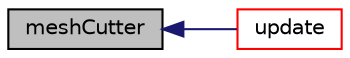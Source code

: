 digraph "meshCutter"
{
  bgcolor="transparent";
  edge [fontname="Helvetica",fontsize="10",labelfontname="Helvetica",labelfontsize="10"];
  node [fontname="Helvetica",fontsize="10",shape=record];
  rankdir="LR";
  Node4606 [label="meshCutter",height=0.2,width=0.4,color="black", fillcolor="grey75", style="filled", fontcolor="black"];
  Node4606 -> Node4607 [dir="back",color="midnightblue",fontsize="10",style="solid",fontname="Helvetica"];
  Node4607 [label="update",height=0.2,width=0.4,color="red",URL="$a22109.html#aa2aac016e2bf7b5bd2b271786c2791aa",tooltip="Update the mesh for both mesh motion and topology change. "];
}
